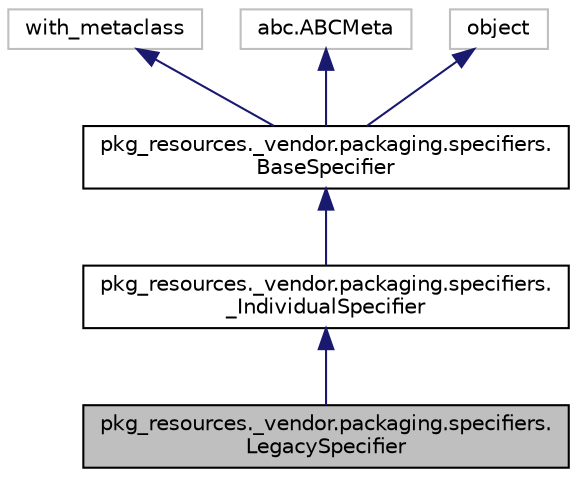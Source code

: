 digraph "pkg_resources._vendor.packaging.specifiers.LegacySpecifier"
{
 // LATEX_PDF_SIZE
  edge [fontname="Helvetica",fontsize="10",labelfontname="Helvetica",labelfontsize="10"];
  node [fontname="Helvetica",fontsize="10",shape=record];
  Node1 [label="pkg_resources._vendor.packaging.specifiers.\lLegacySpecifier",height=0.2,width=0.4,color="black", fillcolor="grey75", style="filled", fontcolor="black",tooltip=" "];
  Node2 -> Node1 [dir="back",color="midnightblue",fontsize="10",style="solid",fontname="Helvetica"];
  Node2 [label="pkg_resources._vendor.packaging.specifiers.\l_IndividualSpecifier",height=0.2,width=0.4,color="black", fillcolor="white", style="filled",URL="$classpkg__resources_1_1__vendor_1_1packaging_1_1specifiers_1_1___individual_specifier.html",tooltip=" "];
  Node3 -> Node2 [dir="back",color="midnightblue",fontsize="10",style="solid",fontname="Helvetica"];
  Node3 [label="pkg_resources._vendor.packaging.specifiers.\lBaseSpecifier",height=0.2,width=0.4,color="black", fillcolor="white", style="filled",URL="$classpkg__resources_1_1__vendor_1_1packaging_1_1specifiers_1_1_base_specifier.html",tooltip=" "];
  Node4 -> Node3 [dir="back",color="midnightblue",fontsize="10",style="solid",fontname="Helvetica"];
  Node4 [label="with_metaclass",height=0.2,width=0.4,color="grey75", fillcolor="white", style="filled",tooltip=" "];
  Node5 -> Node3 [dir="back",color="midnightblue",fontsize="10",style="solid",fontname="Helvetica"];
  Node5 [label="abc.ABCMeta",height=0.2,width=0.4,color="grey75", fillcolor="white", style="filled",tooltip=" "];
  Node6 -> Node3 [dir="back",color="midnightblue",fontsize="10",style="solid",fontname="Helvetica"];
  Node6 [label="object",height=0.2,width=0.4,color="grey75", fillcolor="white", style="filled",tooltip=" "];
}
